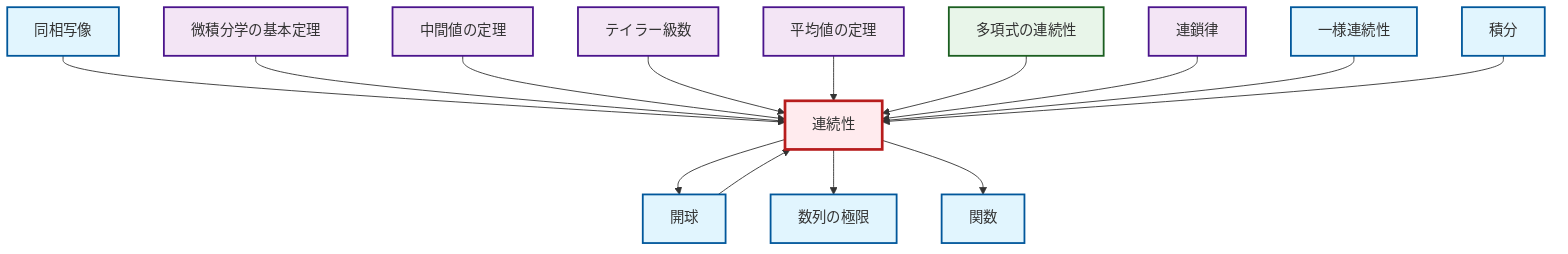 graph TD
    classDef definition fill:#e1f5fe,stroke:#01579b,stroke-width:2px
    classDef theorem fill:#f3e5f5,stroke:#4a148c,stroke-width:2px
    classDef axiom fill:#fff3e0,stroke:#e65100,stroke-width:2px
    classDef example fill:#e8f5e9,stroke:#1b5e20,stroke-width:2px
    classDef current fill:#ffebee,stroke:#b71c1c,stroke-width:3px
    def-homeomorphism["同相写像"]:::definition
    thm-intermediate-value["中間値の定理"]:::theorem
    def-integral["積分"]:::definition
    def-continuity["連続性"]:::definition
    thm-mean-value["平均値の定理"]:::theorem
    def-open-ball["開球"]:::definition
    def-uniform-continuity["一様連続性"]:::definition
    thm-chain-rule["連鎖律"]:::theorem
    ex-polynomial-continuity["多項式の連続性"]:::example
    thm-fundamental-calculus["微積分学の基本定理"]:::theorem
    def-function["関数"]:::definition
    def-limit["数列の極限"]:::definition
    thm-taylor-series["テイラー級数"]:::theorem
    def-continuity --> def-open-ball
    def-continuity --> def-limit
    def-continuity --> def-function
    def-homeomorphism --> def-continuity
    thm-fundamental-calculus --> def-continuity
    thm-intermediate-value --> def-continuity
    thm-taylor-series --> def-continuity
    thm-mean-value --> def-continuity
    def-open-ball --> def-continuity
    ex-polynomial-continuity --> def-continuity
    thm-chain-rule --> def-continuity
    def-uniform-continuity --> def-continuity
    def-integral --> def-continuity
    class def-continuity current